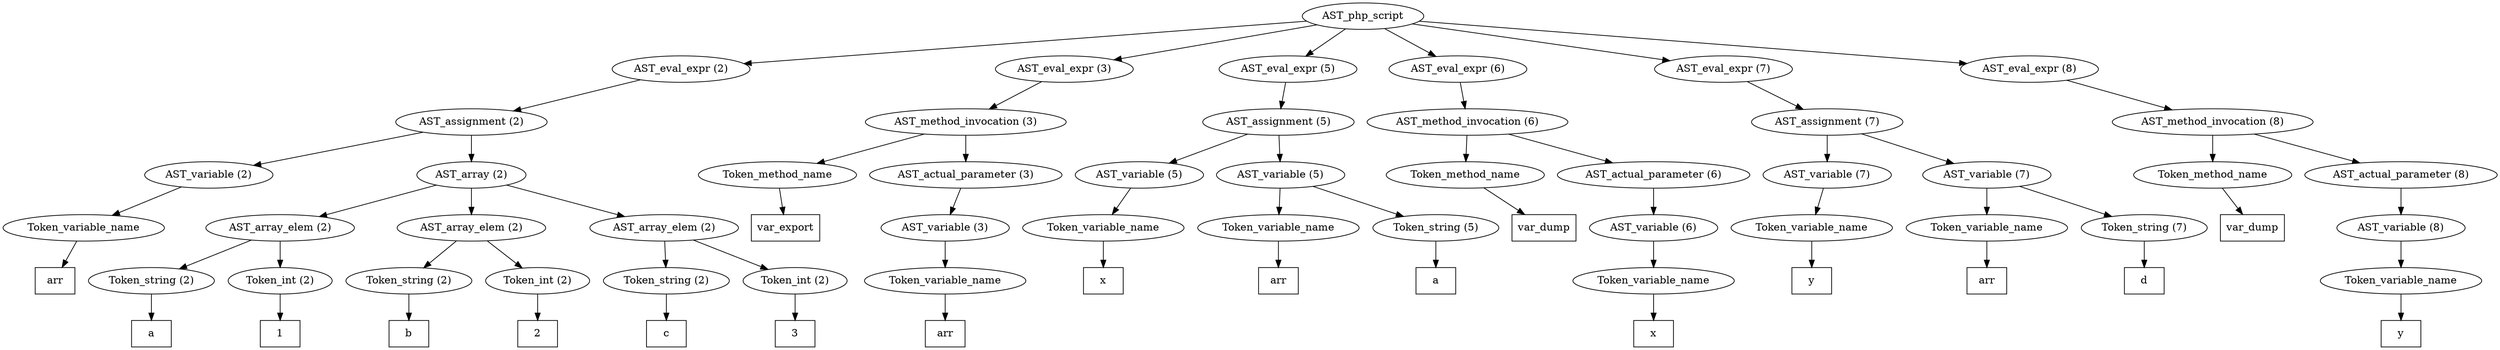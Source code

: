 /*
 * AST in dot format generated by phc -- the PHP compiler
 */

digraph AST {
node_0 [label="AST_php_script"];
node_1 [label="AST_eval_expr (2)"];
node_2 [label="AST_assignment (2)"];
node_3 [label="AST_variable (2)"];
node_4 [label="Token_variable_name"];
node_5 [label="arr", shape=box]
node_4 -> node_5;
node_3 -> node_4;
node_6 [label="AST_array (2)"];
node_7 [label="AST_array_elem (2)"];
node_8 [label="Token_string (2)"];
node_9 [label="a", shape=box]
node_8 -> node_9;
node_10 [label="Token_int (2)"];
node_11 [label="1", shape=box]
node_10 -> node_11;
node_7 -> node_10;
node_7 -> node_8;
node_12 [label="AST_array_elem (2)"];
node_13 [label="Token_string (2)"];
node_14 [label="b", shape=box]
node_13 -> node_14;
node_15 [label="Token_int (2)"];
node_16 [label="2", shape=box]
node_15 -> node_16;
node_12 -> node_15;
node_12 -> node_13;
node_17 [label="AST_array_elem (2)"];
node_18 [label="Token_string (2)"];
node_19 [label="c", shape=box]
node_18 -> node_19;
node_20 [label="Token_int (2)"];
node_21 [label="3", shape=box]
node_20 -> node_21;
node_17 -> node_20;
node_17 -> node_18;
node_6 -> node_17;
node_6 -> node_12;
node_6 -> node_7;
node_2 -> node_6;
node_2 -> node_3;
node_1 -> node_2;
node_22 [label="AST_eval_expr (3)"];
node_23 [label="AST_method_invocation (3)"];
node_24 [label="Token_method_name"];
node_25 [label="var_export", shape=box]
node_24 -> node_25;
node_26 [label="AST_actual_parameter (3)"];
node_27 [label="AST_variable (3)"];
node_28 [label="Token_variable_name"];
node_29 [label="arr", shape=box]
node_28 -> node_29;
node_27 -> node_28;
node_26 -> node_27;
node_23 -> node_26;
node_23 -> node_24;
node_22 -> node_23;
node_30 [label="AST_eval_expr (5)"];
node_31 [label="AST_assignment (5)"];
node_32 [label="AST_variable (5)"];
node_33 [label="Token_variable_name"];
node_34 [label="x", shape=box]
node_33 -> node_34;
node_32 -> node_33;
node_35 [label="AST_variable (5)"];
node_36 [label="Token_variable_name"];
node_37 [label="arr", shape=box]
node_36 -> node_37;
node_38 [label="Token_string (5)"];
node_39 [label="a", shape=box]
node_38 -> node_39;
node_35 -> node_38;
node_35 -> node_36;
node_31 -> node_35;
node_31 -> node_32;
node_30 -> node_31;
node_40 [label="AST_eval_expr (6)"];
node_41 [label="AST_method_invocation (6)"];
node_42 [label="Token_method_name"];
node_43 [label="var_dump", shape=box]
node_42 -> node_43;
node_44 [label="AST_actual_parameter (6)"];
node_45 [label="AST_variable (6)"];
node_46 [label="Token_variable_name"];
node_47 [label="x", shape=box]
node_46 -> node_47;
node_45 -> node_46;
node_44 -> node_45;
node_41 -> node_44;
node_41 -> node_42;
node_40 -> node_41;
node_48 [label="AST_eval_expr (7)"];
node_49 [label="AST_assignment (7)"];
node_50 [label="AST_variable (7)"];
node_51 [label="Token_variable_name"];
node_52 [label="y", shape=box]
node_51 -> node_52;
node_50 -> node_51;
node_53 [label="AST_variable (7)"];
node_54 [label="Token_variable_name"];
node_55 [label="arr", shape=box]
node_54 -> node_55;
node_56 [label="Token_string (7)"];
node_57 [label="d", shape=box]
node_56 -> node_57;
node_53 -> node_56;
node_53 -> node_54;
node_49 -> node_53;
node_49 -> node_50;
node_48 -> node_49;
node_58 [label="AST_eval_expr (8)"];
node_59 [label="AST_method_invocation (8)"];
node_60 [label="Token_method_name"];
node_61 [label="var_dump", shape=box]
node_60 -> node_61;
node_62 [label="AST_actual_parameter (8)"];
node_63 [label="AST_variable (8)"];
node_64 [label="Token_variable_name"];
node_65 [label="y", shape=box]
node_64 -> node_65;
node_63 -> node_64;
node_62 -> node_63;
node_59 -> node_62;
node_59 -> node_60;
node_58 -> node_59;
node_0 -> node_58;
node_0 -> node_48;
node_0 -> node_40;
node_0 -> node_30;
node_0 -> node_22;
node_0 -> node_1;
}
